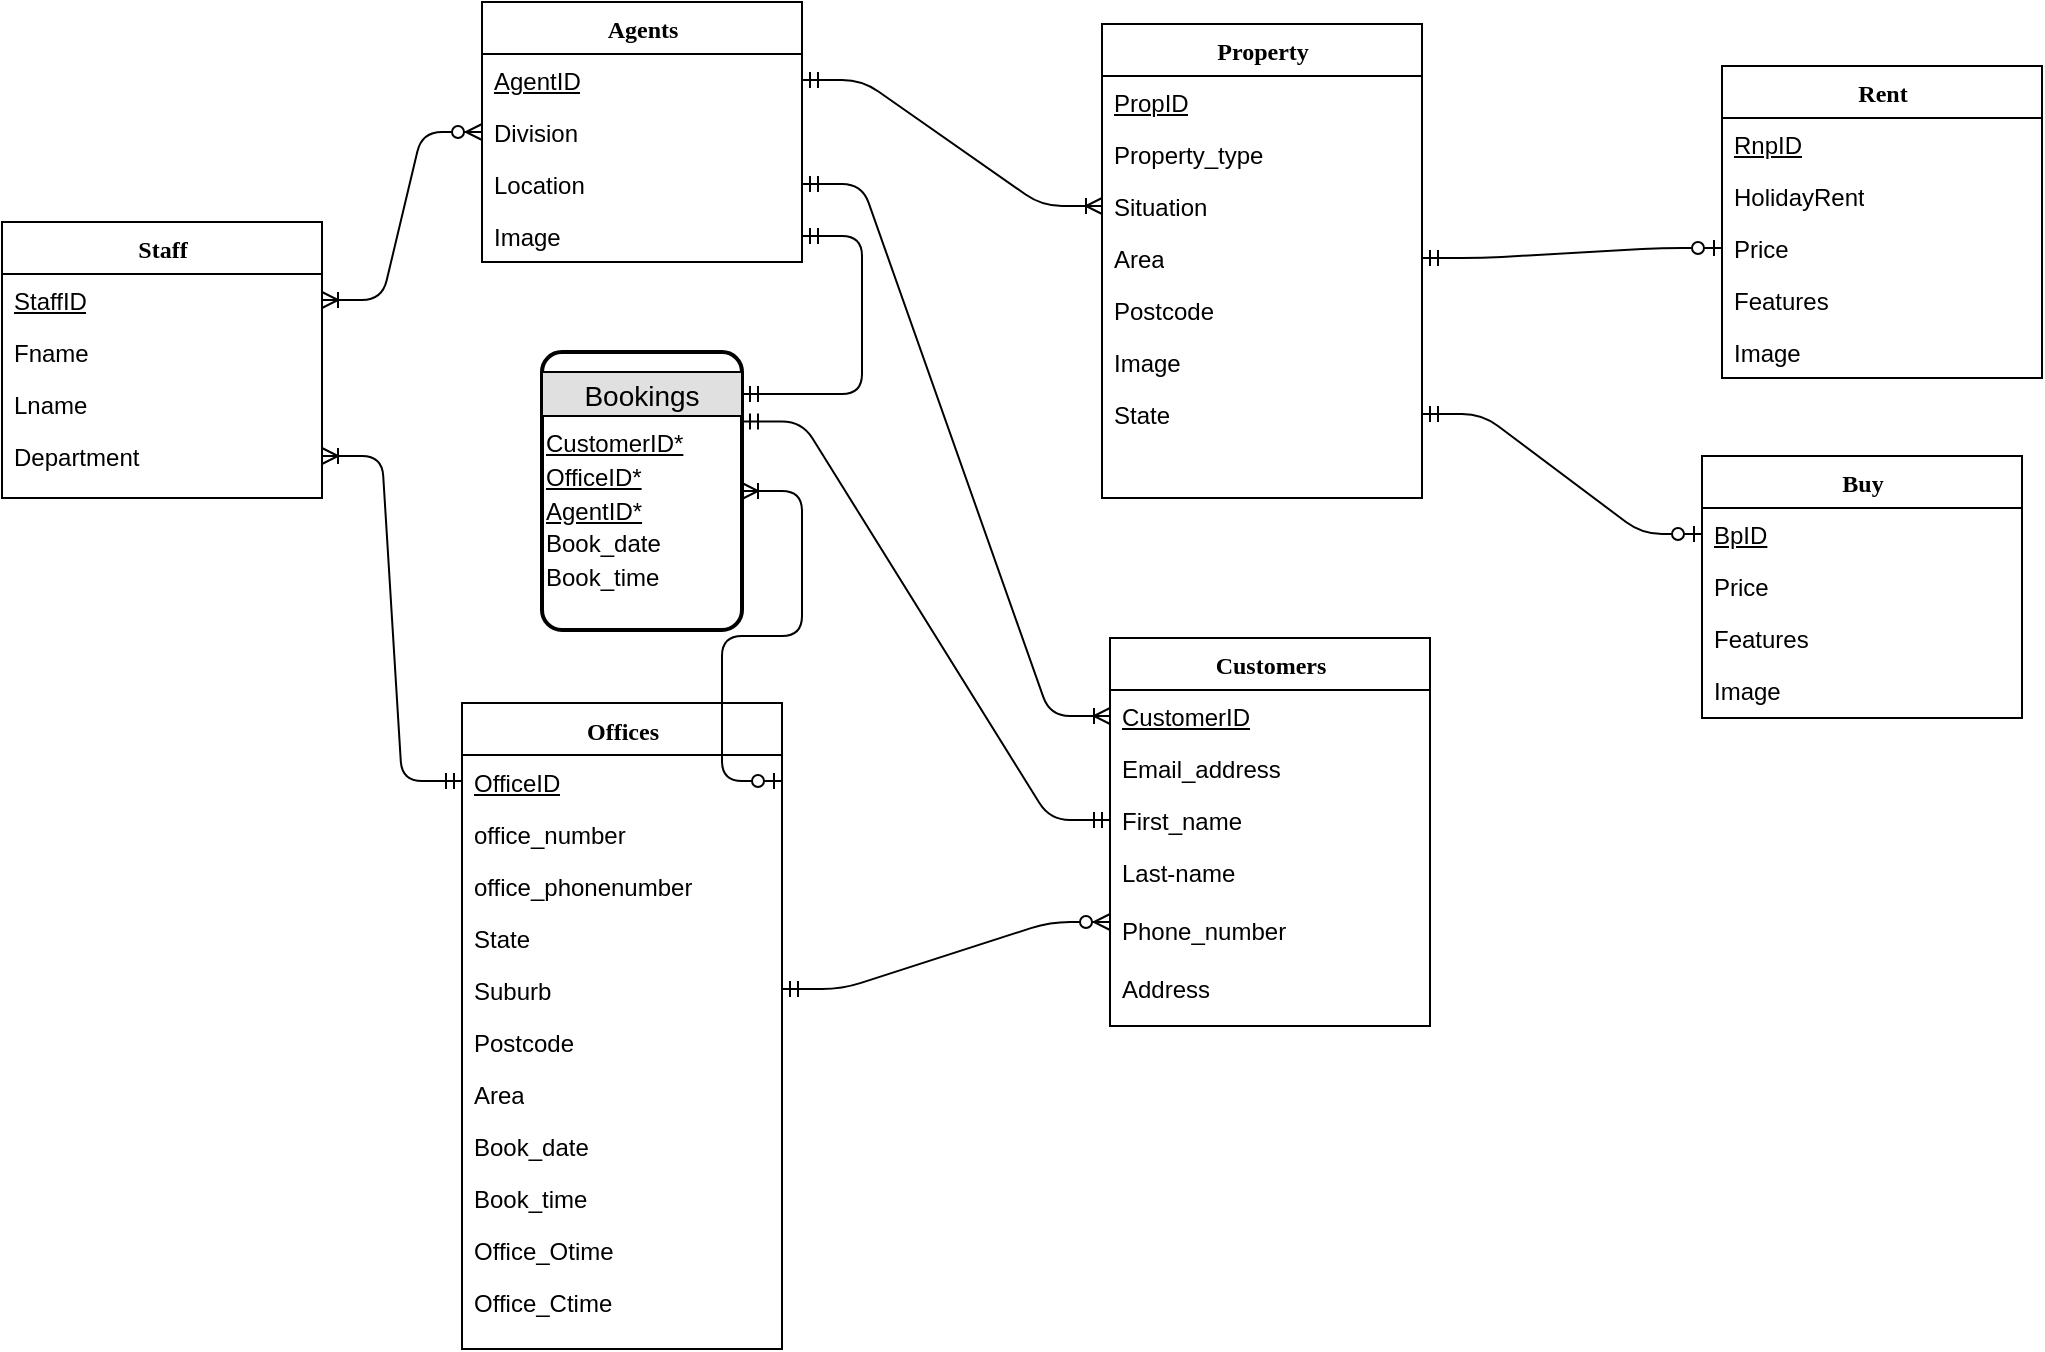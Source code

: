 <mxfile type="google" version="12.2.0" pages="1"><diagram id="Ii883XEVAbb-tbprzW0b" name="Page-1"><mxGraphModel grid="1" shadow="0" math="0" pageHeight="827" pageWidth="1169" pageScale="1" page="1" fold="1" arrows="1" connect="1" tooltips="1" guides="1" gridSize="10" dy="552" dx="1038"><root><mxCell id="0"/><mxCell id="1" parent="0"/><mxCell id="7Q-ewYXYOZR_lLKZtJKx-1" value="Customers" parent="1" vertex="1" style="swimlane;html=1;fontStyle=1;align=center;verticalAlign=top;childLayout=stackLayout;horizontal=1;startSize=26;horizontalStack=0;resizeParent=1;resizeLast=0;collapsible=1;marginBottom=0;swimlaneFillColor=#ffffff;rounded=0;shadow=0;comic=0;labelBackgroundColor=none;strokeColor=#000000;strokeWidth=1;fillColor=none;fontFamily=Verdana;fontSize=12;fontColor=#000000;"><mxGeometry as="geometry" width="160" height="194" x="584" y="340"/></mxCell><mxCell id="7Q-ewYXYOZR_lLKZtJKx-2" value="&lt;u&gt;CustomerID&lt;/u&gt;" parent="7Q-ewYXYOZR_lLKZtJKx-1" vertex="1" style="text;html=1;strokeColor=none;fillColor=none;align=left;verticalAlign=top;spacingLeft=4;spacingRight=4;whiteSpace=wrap;overflow=hidden;rotatable=0;points=[[0,0.5],[1,0.5]];portConstraint=eastwest;"><mxGeometry as="geometry" width="160" height="26" y="26"/></mxCell><mxCell id="7Q-ewYXYOZR_lLKZtJKx-3" value="Email_address" parent="7Q-ewYXYOZR_lLKZtJKx-1" vertex="1" style="text;html=1;strokeColor=none;fillColor=none;align=left;verticalAlign=top;spacingLeft=4;spacingRight=4;whiteSpace=wrap;overflow=hidden;rotatable=0;points=[[0,0.5],[1,0.5]];portConstraint=eastwest;"><mxGeometry as="geometry" width="160" height="26" y="52"/></mxCell><mxCell id="7Q-ewYXYOZR_lLKZtJKx-4" value="First_name" parent="7Q-ewYXYOZR_lLKZtJKx-1" vertex="1" style="text;html=1;strokeColor=none;fillColor=none;align=left;verticalAlign=top;spacingLeft=4;spacingRight=4;whiteSpace=wrap;overflow=hidden;rotatable=0;points=[[0,0.5],[1,0.5]];portConstraint=eastwest;"><mxGeometry as="geometry" width="160" height="26" y="78"/></mxCell><mxCell id="7Q-ewYXYOZR_lLKZtJKx-5" value="Last-name&lt;br&gt;&lt;br&gt;Phone_number&lt;br&gt;&lt;br&gt;Address" parent="7Q-ewYXYOZR_lLKZtJKx-1" vertex="1" style="text;html=1;strokeColor=none;fillColor=none;align=left;verticalAlign=top;spacingLeft=4;spacingRight=4;whiteSpace=wrap;overflow=hidden;rotatable=0;points=[[0,0.5],[1,0.5]];portConstraint=eastwest;"><mxGeometry as="geometry" width="160" height="76" y="104"/></mxCell><mxCell id="7Q-ewYXYOZR_lLKZtJKx-6" value="Buy" parent="1" vertex="1" style="swimlane;html=1;fontStyle=1;align=center;verticalAlign=top;childLayout=stackLayout;horizontal=1;startSize=26;horizontalStack=0;resizeParent=1;resizeLast=0;collapsible=1;marginBottom=0;swimlaneFillColor=#ffffff;rounded=0;shadow=0;comic=0;labelBackgroundColor=none;strokeColor=#000000;strokeWidth=1;fillColor=none;fontFamily=Verdana;fontSize=12;fontColor=#000000;"><mxGeometry as="geometry" width="160" height="131" x="880" y="249"/></mxCell><mxCell id="7Q-ewYXYOZR_lLKZtJKx-7" value="&lt;u&gt;BpID&lt;/u&gt;" parent="7Q-ewYXYOZR_lLKZtJKx-6" vertex="1" style="text;html=1;strokeColor=none;fillColor=none;align=left;verticalAlign=top;spacingLeft=4;spacingRight=4;whiteSpace=wrap;overflow=hidden;rotatable=0;points=[[0,0.5],[1,0.5]];portConstraint=eastwest;"><mxGeometry as="geometry" width="160" height="26" y="26"/></mxCell><mxCell id="7Q-ewYXYOZR_lLKZtJKx-12" value="Price" parent="7Q-ewYXYOZR_lLKZtJKx-6" vertex="1" style="text;html=1;strokeColor=none;fillColor=none;align=left;verticalAlign=top;spacingLeft=4;spacingRight=4;whiteSpace=wrap;overflow=hidden;rotatable=0;points=[[0,0.5],[1,0.5]];portConstraint=eastwest;"><mxGeometry as="geometry" width="160" height="26" y="52"/></mxCell><mxCell id="7Q-ewYXYOZR_lLKZtJKx-14" value="Features" parent="7Q-ewYXYOZR_lLKZtJKx-6" vertex="1" style="text;html=1;strokeColor=none;fillColor=none;align=left;verticalAlign=top;spacingLeft=4;spacingRight=4;whiteSpace=wrap;overflow=hidden;rotatable=0;points=[[0,0.5],[1,0.5]];portConstraint=eastwest;"><mxGeometry as="geometry" width="160" height="26" y="78"/></mxCell><mxCell id="7Q-ewYXYOZR_lLKZtJKx-16" value="Image" parent="7Q-ewYXYOZR_lLKZtJKx-6" vertex="1" style="text;html=1;strokeColor=none;fillColor=none;align=left;verticalAlign=top;spacingLeft=4;spacingRight=4;whiteSpace=wrap;overflow=hidden;rotatable=0;points=[[0,0.5],[1,0.5]];portConstraint=eastwest;"><mxGeometry as="geometry" width="160" height="26" y="104"/></mxCell><mxCell id="7Q-ewYXYOZR_lLKZtJKx-17" value="Rent" parent="1" vertex="1" style="swimlane;html=1;fontStyle=1;align=center;verticalAlign=top;childLayout=stackLayout;horizontal=1;startSize=26;horizontalStack=0;resizeParent=1;resizeLast=0;collapsible=1;marginBottom=0;swimlaneFillColor=#ffffff;rounded=0;shadow=0;comic=0;labelBackgroundColor=none;strokeColor=#000000;strokeWidth=1;fillColor=none;fontFamily=Verdana;fontSize=12;fontColor=#000000;"><mxGeometry as="geometry" width="160" height="156" x="890" y="54"/></mxCell><mxCell id="7Q-ewYXYOZR_lLKZtJKx-18" value="&lt;u&gt;RnpID&lt;/u&gt;" parent="7Q-ewYXYOZR_lLKZtJKx-17" vertex="1" style="text;html=1;strokeColor=none;fillColor=none;align=left;verticalAlign=top;spacingLeft=4;spacingRight=4;whiteSpace=wrap;overflow=hidden;rotatable=0;points=[[0,0.5],[1,0.5]];portConstraint=eastwest;"><mxGeometry as="geometry" width="160" height="26" y="26"/></mxCell><mxCell id="7Q-ewYXYOZR_lLKZtJKx-23" value="HolidayRent" parent="7Q-ewYXYOZR_lLKZtJKx-17" vertex="1" style="text;html=1;strokeColor=none;fillColor=none;align=left;verticalAlign=top;spacingLeft=4;spacingRight=4;whiteSpace=wrap;overflow=hidden;rotatable=0;points=[[0,0.5],[1,0.5]];portConstraint=eastwest;"><mxGeometry as="geometry" width="160" height="26" y="52"/></mxCell><mxCell id="7Q-ewYXYOZR_lLKZtJKx-24" value="Price" parent="7Q-ewYXYOZR_lLKZtJKx-17" vertex="1" style="text;html=1;strokeColor=none;fillColor=none;align=left;verticalAlign=top;spacingLeft=4;spacingRight=4;whiteSpace=wrap;overflow=hidden;rotatable=0;points=[[0,0.5],[1,0.5]];portConstraint=eastwest;"><mxGeometry as="geometry" width="160" height="26" y="78"/></mxCell><mxCell id="7Q-ewYXYOZR_lLKZtJKx-26" value="Features" parent="7Q-ewYXYOZR_lLKZtJKx-17" vertex="1" style="text;html=1;strokeColor=none;fillColor=none;align=left;verticalAlign=top;spacingLeft=4;spacingRight=4;whiteSpace=wrap;overflow=hidden;rotatable=0;points=[[0,0.5],[1,0.5]];portConstraint=eastwest;"><mxGeometry as="geometry" width="160" height="26" y="104"/></mxCell><mxCell id="7Q-ewYXYOZR_lLKZtJKx-28" value="Image" parent="7Q-ewYXYOZR_lLKZtJKx-17" vertex="1" style="text;html=1;strokeColor=none;fillColor=none;align=left;verticalAlign=top;spacingLeft=4;spacingRight=4;whiteSpace=wrap;overflow=hidden;rotatable=0;points=[[0,0.5],[1,0.5]];portConstraint=eastwest;"><mxGeometry as="geometry" width="160" height="26" y="130"/></mxCell><mxCell id="7Q-ewYXYOZR_lLKZtJKx-29" value="Offices" parent="1" vertex="1" style="swimlane;html=1;fontStyle=1;align=center;verticalAlign=top;childLayout=stackLayout;horizontal=1;startSize=26;horizontalStack=0;resizeParent=1;resizeLast=0;collapsible=1;marginBottom=0;swimlaneFillColor=#ffffff;rounded=0;shadow=0;comic=0;labelBackgroundColor=none;strokeColor=#000000;strokeWidth=1;fillColor=none;fontFamily=Verdana;fontSize=12;fontColor=#000000;"><mxGeometry as="geometry" width="160" height="323" x="260" y="372.5"/></mxCell><mxCell id="7Q-ewYXYOZR_lLKZtJKx-30" value="&lt;u&gt;OfficeID&lt;/u&gt;" parent="7Q-ewYXYOZR_lLKZtJKx-29" vertex="1" style="text;html=1;strokeColor=none;fillColor=none;align=left;verticalAlign=top;spacingLeft=4;spacingRight=4;whiteSpace=wrap;overflow=hidden;rotatable=0;points=[[0,0.5],[1,0.5]];portConstraint=eastwest;"><mxGeometry as="geometry" width="160" height="26" y="26"/></mxCell><mxCell id="7Q-ewYXYOZR_lLKZtJKx-32" value="office_number" parent="7Q-ewYXYOZR_lLKZtJKx-29" vertex="1" style="text;html=1;strokeColor=none;fillColor=none;align=left;verticalAlign=top;spacingLeft=4;spacingRight=4;whiteSpace=wrap;overflow=hidden;rotatable=0;points=[[0,0.5],[1,0.5]];portConstraint=eastwest;"><mxGeometry as="geometry" width="160" height="26" y="52"/></mxCell><mxCell id="7Q-ewYXYOZR_lLKZtJKx-33" value="office_phonenumber" parent="7Q-ewYXYOZR_lLKZtJKx-29" vertex="1" style="text;html=1;strokeColor=none;fillColor=none;align=left;verticalAlign=top;spacingLeft=4;spacingRight=4;whiteSpace=wrap;overflow=hidden;rotatable=0;points=[[0,0.5],[1,0.5]];portConstraint=eastwest;"><mxGeometry as="geometry" width="160" height="26" y="78"/></mxCell><mxCell id="7Q-ewYXYOZR_lLKZtJKx-34" value="State" parent="7Q-ewYXYOZR_lLKZtJKx-29" vertex="1" style="text;html=1;strokeColor=none;fillColor=none;align=left;verticalAlign=top;spacingLeft=4;spacingRight=4;whiteSpace=wrap;overflow=hidden;rotatable=0;points=[[0,0.5],[1,0.5]];portConstraint=eastwest;"><mxGeometry as="geometry" width="160" height="26" y="104"/></mxCell><mxCell id="7Q-ewYXYOZR_lLKZtJKx-35" value="Suburb" parent="7Q-ewYXYOZR_lLKZtJKx-29" vertex="1" style="text;html=1;strokeColor=none;fillColor=none;align=left;verticalAlign=top;spacingLeft=4;spacingRight=4;whiteSpace=wrap;overflow=hidden;rotatable=0;points=[[0,0.5],[1,0.5]];portConstraint=eastwest;"><mxGeometry as="geometry" width="160" height="26" y="130"/></mxCell><mxCell id="7Q-ewYXYOZR_lLKZtJKx-36" value="Postcode" parent="7Q-ewYXYOZR_lLKZtJKx-29" vertex="1" style="text;html=1;strokeColor=none;fillColor=none;align=left;verticalAlign=top;spacingLeft=4;spacingRight=4;whiteSpace=wrap;overflow=hidden;rotatable=0;points=[[0,0.5],[1,0.5]];portConstraint=eastwest;"><mxGeometry as="geometry" width="160" height="26" y="156"/></mxCell><mxCell id="7Q-ewYXYOZR_lLKZtJKx-37" value="Area" parent="7Q-ewYXYOZR_lLKZtJKx-29" vertex="1" style="text;html=1;strokeColor=none;fillColor=none;align=left;verticalAlign=top;spacingLeft=4;spacingRight=4;whiteSpace=wrap;overflow=hidden;rotatable=0;points=[[0,0.5],[1,0.5]];portConstraint=eastwest;"><mxGeometry as="geometry" width="160" height="26" y="182"/></mxCell><mxCell id="7Q-ewYXYOZR_lLKZtJKx-38" value="Book_date" parent="7Q-ewYXYOZR_lLKZtJKx-29" vertex="1" style="text;html=1;strokeColor=none;fillColor=none;align=left;verticalAlign=top;spacingLeft=4;spacingRight=4;whiteSpace=wrap;overflow=hidden;rotatable=0;points=[[0,0.5],[1,0.5]];portConstraint=eastwest;"><mxGeometry as="geometry" width="160" height="26" y="208"/></mxCell><mxCell id="7Q-ewYXYOZR_lLKZtJKx-39" value="Book_time" parent="7Q-ewYXYOZR_lLKZtJKx-29" vertex="1" style="text;html=1;strokeColor=none;fillColor=none;align=left;verticalAlign=top;spacingLeft=4;spacingRight=4;whiteSpace=wrap;overflow=hidden;rotatable=0;points=[[0,0.5],[1,0.5]];portConstraint=eastwest;"><mxGeometry as="geometry" width="160" height="26" y="234"/></mxCell><mxCell id="7Q-ewYXYOZR_lLKZtJKx-40" value="Office_Otime" parent="7Q-ewYXYOZR_lLKZtJKx-29" vertex="1" style="text;html=1;strokeColor=none;fillColor=none;align=left;verticalAlign=top;spacingLeft=4;spacingRight=4;whiteSpace=wrap;overflow=hidden;rotatable=0;points=[[0,0.5],[1,0.5]];portConstraint=eastwest;"><mxGeometry as="geometry" width="160" height="26" y="260"/></mxCell><mxCell id="7Q-ewYXYOZR_lLKZtJKx-41" value="Office_Ctime" parent="7Q-ewYXYOZR_lLKZtJKx-29" vertex="1" style="text;html=1;strokeColor=none;fillColor=none;align=left;verticalAlign=top;spacingLeft=4;spacingRight=4;whiteSpace=wrap;overflow=hidden;rotatable=0;points=[[0,0.5],[1,0.5]];portConstraint=eastwest;"><mxGeometry as="geometry" width="160" height="26" y="286"/></mxCell><mxCell id="7Q-ewYXYOZR_lLKZtJKx-42" value="Property" parent="1" vertex="1" style="swimlane;html=1;fontStyle=1;align=center;verticalAlign=top;childLayout=stackLayout;horizontal=1;startSize=26;horizontalStack=0;resizeParent=1;resizeLast=0;collapsible=1;marginBottom=0;swimlaneFillColor=#ffffff;rounded=0;shadow=0;comic=0;labelBackgroundColor=none;strokeColor=#000000;strokeWidth=1;fillColor=none;fontFamily=Verdana;fontSize=12;fontColor=#000000;"><mxGeometry as="geometry" width="160" height="237" x="580" y="33"/></mxCell><mxCell id="7Q-ewYXYOZR_lLKZtJKx-43" value="&lt;u&gt;PropID&lt;/u&gt;" parent="7Q-ewYXYOZR_lLKZtJKx-42" vertex="1" style="text;html=1;strokeColor=none;fillColor=none;align=left;verticalAlign=top;spacingLeft=4;spacingRight=4;whiteSpace=wrap;overflow=hidden;rotatable=0;points=[[0,0.5],[1,0.5]];portConstraint=eastwest;"><mxGeometry as="geometry" width="160" height="26" y="26"/></mxCell><mxCell id="7Q-ewYXYOZR_lLKZtJKx-44" value="Property_type" parent="7Q-ewYXYOZR_lLKZtJKx-42" vertex="1" style="text;html=1;strokeColor=none;fillColor=none;align=left;verticalAlign=top;spacingLeft=4;spacingRight=4;whiteSpace=wrap;overflow=hidden;rotatable=0;points=[[0,0.5],[1,0.5]];portConstraint=eastwest;"><mxGeometry as="geometry" width="160" height="26" y="52"/></mxCell><mxCell id="7Q-ewYXYOZR_lLKZtJKx-45" value="Situation" parent="7Q-ewYXYOZR_lLKZtJKx-42" vertex="1" style="text;html=1;strokeColor=none;fillColor=none;align=left;verticalAlign=top;spacingLeft=4;spacingRight=4;whiteSpace=wrap;overflow=hidden;rotatable=0;points=[[0,0.5],[1,0.5]];portConstraint=eastwest;"><mxGeometry as="geometry" width="160" height="26" y="78"/></mxCell><mxCell id="7Q-ewYXYOZR_lLKZtJKx-46" value="Area" parent="7Q-ewYXYOZR_lLKZtJKx-42" vertex="1" style="text;html=1;strokeColor=none;fillColor=none;align=left;verticalAlign=top;spacingLeft=4;spacingRight=4;whiteSpace=wrap;overflow=hidden;rotatable=0;points=[[0,0.5],[1,0.5]];portConstraint=eastwest;"><mxGeometry as="geometry" width="160" height="26" y="104"/></mxCell><mxCell id="7Q-ewYXYOZR_lLKZtJKx-47" value="Postcode" parent="7Q-ewYXYOZR_lLKZtJKx-42" vertex="1" style="text;html=1;strokeColor=none;fillColor=none;align=left;verticalAlign=top;spacingLeft=4;spacingRight=4;whiteSpace=wrap;overflow=hidden;rotatable=0;points=[[0,0.5],[1,0.5]];portConstraint=eastwest;"><mxGeometry as="geometry" width="160" height="26" y="130"/></mxCell><mxCell id="7Q-ewYXYOZR_lLKZtJKx-50" value="Image" parent="7Q-ewYXYOZR_lLKZtJKx-42" vertex="1" style="text;html=1;strokeColor=none;fillColor=none;align=left;verticalAlign=top;spacingLeft=4;spacingRight=4;whiteSpace=wrap;overflow=hidden;rotatable=0;points=[[0,0.5],[1,0.5]];portConstraint=eastwest;"><mxGeometry as="geometry" width="160" height="26" y="156"/></mxCell><mxCell id="7Q-ewYXYOZR_lLKZtJKx-51" value="State" parent="7Q-ewYXYOZR_lLKZtJKx-42" vertex="1" style="text;html=1;strokeColor=none;fillColor=none;align=left;verticalAlign=top;spacingLeft=4;spacingRight=4;whiteSpace=wrap;overflow=hidden;rotatable=0;points=[[0,0.5],[1,0.5]];portConstraint=eastwest;"><mxGeometry as="geometry" width="160" height="26" y="182"/></mxCell><mxCell id="7Q-ewYXYOZR_lLKZtJKx-52" value="Staff" parent="1" vertex="1" style="swimlane;html=1;fontStyle=1;align=center;verticalAlign=top;childLayout=stackLayout;horizontal=1;startSize=26;horizontalStack=0;resizeParent=1;resizeLast=0;collapsible=1;marginBottom=0;swimlaneFillColor=#ffffff;rounded=0;shadow=0;comic=0;labelBackgroundColor=none;strokeColor=#000000;strokeWidth=1;fillColor=none;fontFamily=Verdana;fontSize=12;fontColor=#000000;"><mxGeometry as="geometry" width="160" height="138" x="30" y="132"/></mxCell><mxCell id="7Q-ewYXYOZR_lLKZtJKx-53" value="&lt;u&gt;StaffID&lt;/u&gt;" parent="7Q-ewYXYOZR_lLKZtJKx-52" vertex="1" style="text;html=1;strokeColor=none;fillColor=none;align=left;verticalAlign=top;spacingLeft=4;spacingRight=4;whiteSpace=wrap;overflow=hidden;rotatable=0;points=[[0,0.5],[1,0.5]];portConstraint=eastwest;"><mxGeometry as="geometry" width="160" height="26" y="26"/></mxCell><mxCell id="7Q-ewYXYOZR_lLKZtJKx-54" value="Fname" parent="7Q-ewYXYOZR_lLKZtJKx-52" vertex="1" style="text;html=1;strokeColor=none;fillColor=none;align=left;verticalAlign=top;spacingLeft=4;spacingRight=4;whiteSpace=wrap;overflow=hidden;rotatable=0;points=[[0,0.5],[1,0.5]];portConstraint=eastwest;"><mxGeometry as="geometry" width="160" height="26" y="52"/></mxCell><mxCell id="7Q-ewYXYOZR_lLKZtJKx-55" value="Lname" parent="7Q-ewYXYOZR_lLKZtJKx-52" vertex="1" style="text;html=1;strokeColor=none;fillColor=none;align=left;verticalAlign=top;spacingLeft=4;spacingRight=4;whiteSpace=wrap;overflow=hidden;rotatable=0;points=[[0,0.5],[1,0.5]];portConstraint=eastwest;"><mxGeometry as="geometry" width="160" height="26" y="78"/></mxCell><mxCell id="7Q-ewYXYOZR_lLKZtJKx-56" value="Department" parent="7Q-ewYXYOZR_lLKZtJKx-52" vertex="1" style="text;html=1;strokeColor=none;fillColor=none;align=left;verticalAlign=top;spacingLeft=4;spacingRight=4;whiteSpace=wrap;overflow=hidden;rotatable=0;points=[[0,0.5],[1,0.5]];portConstraint=eastwest;"><mxGeometry as="geometry" width="160" height="26" y="104"/></mxCell><mxCell id="7Q-ewYXYOZR_lLKZtJKx-57" value="Agents" parent="1" vertex="1" style="swimlane;html=1;fontStyle=1;align=center;verticalAlign=top;childLayout=stackLayout;horizontal=1;startSize=26;horizontalStack=0;resizeParent=1;resizeLast=0;collapsible=1;marginBottom=0;swimlaneFillColor=#ffffff;rounded=0;shadow=0;comic=0;labelBackgroundColor=none;strokeColor=#000000;strokeWidth=1;fillColor=none;fontFamily=Verdana;fontSize=12;fontColor=#000000;"><mxGeometry as="geometry" width="160" height="130" x="270" y="22"/></mxCell><mxCell id="7Q-ewYXYOZR_lLKZtJKx-58" value="&lt;u&gt;AgentID&lt;/u&gt;" parent="7Q-ewYXYOZR_lLKZtJKx-57" vertex="1" style="text;html=1;strokeColor=none;fillColor=none;align=left;verticalAlign=top;spacingLeft=4;spacingRight=4;whiteSpace=wrap;overflow=hidden;rotatable=0;points=[[0,0.5],[1,0.5]];portConstraint=eastwest;"><mxGeometry as="geometry" width="160" height="26" y="26"/></mxCell><mxCell id="7Q-ewYXYOZR_lLKZtJKx-59" value="Division&lt;span style=&quot;display: inline ; float: none ; background-color: rgb(248 , 249 , 250) ; color: rgb(0 , 0 , 0) ; font-family: &amp;#34;helvetica&amp;#34; , &amp;#34;arial&amp;#34; , sans-serif ; font-size: 0px ; font-style: normal ; font-variant: normal ; font-weight: 400 ; letter-spacing: normal ; text-align: left ; text-decoration: none ; text-indent: 0px ; text-transform: none ; white-space: nowrap ; word-spacing: 0px&quot;&gt;%3CmxGraphModel%3E%3Croot%3E%3CmxCell%20id%3D%220%22%2F%3E%3CmxCell%20id%3D%221%22%20parent%3D%220%22%2F%3E%3CmxCell%20id%3D%222%22%20value%3D%22StaffID*%22%20parent%3D%221%22%20style%3D%22text%3Bhtml%3D1%3BstrokeColor%3Dnone%3BfillColor%3Dnone%3Balign%3Dleft%3BverticalAlign%3Dtop%3BspacingLeft%3D4%3BspacingRight%3D4%3BwhiteSpace%3Dwrap%3Boverflow%3Dhidden%3Brotatable%3D0%3Bpoints%3D%5B%5B0%2C0.5%5D%2C%5B1%2C0.5%5D%5D%3BportConstraint%3Deastwest%3B%22%20vertex%3D%221%22%3E%3CmxGeometry%20as%3D%22geometry%22%20y%3D%22468%22%20x%3D%22700%22%20height%3D%2226%22%20width%3D%22160%22%2F%3E%3C%2FmxCell%3E%3C%2Froot%3E%3C%2FmxGraphModel%3E&lt;/span&gt;" parent="7Q-ewYXYOZR_lLKZtJKx-57" vertex="1" style="text;html=1;strokeColor=none;fillColor=none;align=left;verticalAlign=top;spacingLeft=4;spacingRight=4;whiteSpace=wrap;overflow=hidden;rotatable=0;points=[[0,0.5],[1,0.5]];portConstraint=eastwest;"><mxGeometry as="geometry" width="160" height="26" y="52"/></mxCell><mxCell id="7Q-ewYXYOZR_lLKZtJKx-60" value="Location" parent="7Q-ewYXYOZR_lLKZtJKx-57" vertex="1" style="text;html=1;strokeColor=none;fillColor=none;align=left;verticalAlign=top;spacingLeft=4;spacingRight=4;whiteSpace=wrap;overflow=hidden;rotatable=0;points=[[0,0.5],[1,0.5]];portConstraint=eastwest;"><mxGeometry as="geometry" width="160" height="26" y="78"/></mxCell><mxCell id="7Q-ewYXYOZR_lLKZtJKx-61" value="Image" parent="7Q-ewYXYOZR_lLKZtJKx-57" vertex="1" style="text;html=1;strokeColor=none;fillColor=none;align=left;verticalAlign=top;spacingLeft=4;spacingRight=4;whiteSpace=wrap;overflow=hidden;rotatable=0;points=[[0,0.5],[1,0.5]];portConstraint=eastwest;"><mxGeometry as="geometry" width="160" height="26" y="104"/></mxCell><mxCell id="7Q-ewYXYOZR_lLKZtJKx-62" value="" parent="1" style="edgeStyle=entityRelationEdgeStyle;fontSize=12;html=1;endArrow=ERzeroToOne;startArrow=ERmandOne;exitX=1;exitY=0.5;exitDx=0;exitDy=0;entryX=0;entryY=0.5;entryDx=0;entryDy=0;" source="7Q-ewYXYOZR_lLKZtJKx-46" edge="1"><mxGeometry as="geometry" width="100" height="100" relative="1"><mxPoint as="sourcePoint" x="430" y="528"/><mxPoint as="targetPoint" x="890" y="145"/></mxGeometry></mxCell><mxCell id="7Q-ewYXYOZR_lLKZtJKx-63" value="" parent="1" style="edgeStyle=entityRelationEdgeStyle;fontSize=12;html=1;endArrow=ERzeroToOne;startArrow=ERmandOne;entryX=0;entryY=0.5;entryDx=0;entryDy=0;exitX=1;exitY=0.5;exitDx=0;exitDy=0;" edge="1" target="7Q-ewYXYOZR_lLKZtJKx-7"><mxGeometry as="geometry" width="100" height="100" relative="1"><mxPoint as="sourcePoint" x="740" y="228"/><mxPoint as="targetPoint" x="820" y="187"/></mxGeometry></mxCell><mxCell id="7Q-ewYXYOZR_lLKZtJKx-64" value="" parent="1" style="edgeStyle=entityRelationEdgeStyle;fontSize=12;html=1;endArrow=ERmandOne;startArrow=ERmandOne;" source="7Q-ewYXYOZR_lLKZtJKx-73" edge="1" target="7Q-ewYXYOZR_lLKZtJKx-61"><mxGeometry as="geometry" width="100" height="100" relative="1"><mxPoint as="sourcePoint" x="250" y="83"/><mxPoint as="targetPoint" x="360" y="229"/></mxGeometry></mxCell><mxCell id="7Q-ewYXYOZR_lLKZtJKx-65" value="" parent="1" style="edgeStyle=entityRelationEdgeStyle;fontSize=12;html=1;endArrow=ERmandOne;startArrow=ERmandOne;entryX=0;entryY=0.5;entryDx=0;entryDy=0;exitX=1;exitY=0.25;exitDx=0;exitDy=0;" source="7Q-ewYXYOZR_lLKZtJKx-72" edge="1" target="7Q-ewYXYOZR_lLKZtJKx-4"><mxGeometry as="geometry" width="100" height="100" relative="1"><mxPoint as="sourcePoint" x="440" y="282"/><mxPoint as="targetPoint" x="250" y="355"/></mxGeometry></mxCell><mxCell id="7Q-ewYXYOZR_lLKZtJKx-66" value="" parent="1" style="edgeStyle=entityRelationEdgeStyle;fontSize=12;html=1;endArrow=ERoneToMany;startArrow=ERmandOne;" source="7Q-ewYXYOZR_lLKZtJKx-30" edge="1" target="7Q-ewYXYOZR_lLKZtJKx-56"><mxGeometry as="geometry" width="100" height="100" relative="1"><mxPoint as="sourcePoint" x="20" y="870"/><mxPoint as="targetPoint" x="190" y="301"/></mxGeometry></mxCell><mxCell id="7Q-ewYXYOZR_lLKZtJKx-67" value="" parent="1" style="edgeStyle=entityRelationEdgeStyle;fontSize=12;html=1;endArrow=ERoneToMany;startArrow=ERmandOne;exitX=1;exitY=0.5;exitDx=0;exitDy=0;entryX=0;entryY=0.5;entryDx=0;entryDy=0;" source="7Q-ewYXYOZR_lLKZtJKx-58" edge="1" target="7Q-ewYXYOZR_lLKZtJKx-45"><mxGeometry as="geometry" width="100" height="100" relative="1"><mxPoint as="sourcePoint" x="450" y="154"/><mxPoint as="targetPoint" x="550" y="54"/></mxGeometry></mxCell><mxCell id="7Q-ewYXYOZR_lLKZtJKx-68" value="" parent="1" style="edgeStyle=entityRelationEdgeStyle;fontSize=12;html=1;endArrow=ERoneToMany;startArrow=ERzeroToMany;" source="7Q-ewYXYOZR_lLKZtJKx-59" edge="1" target="7Q-ewYXYOZR_lLKZtJKx-53"><mxGeometry as="geometry" width="100" height="100" relative="1"><mxPoint as="sourcePoint" x="110" y="190"/><mxPoint as="targetPoint" x="230" y="180"/></mxGeometry></mxCell><mxCell id="7Q-ewYXYOZR_lLKZtJKx-69" value="" parent="1" style="edgeStyle=entityRelationEdgeStyle;fontSize=12;html=1;endArrow=ERoneToMany;startArrow=ERzeroToOne;exitX=1;exitY=0.5;exitDx=0;exitDy=0;" source="7Q-ewYXYOZR_lLKZtJKx-30" edge="1" target="7Q-ewYXYOZR_lLKZtJKx-72"><mxGeometry as="geometry" width="100" height="100" relative="1"><mxPoint as="sourcePoint" x="410" y="422"/><mxPoint as="targetPoint" x="440" y="304"/></mxGeometry></mxCell><mxCell id="7Q-ewYXYOZR_lLKZtJKx-70" value="" parent="1" style="edgeStyle=entityRelationEdgeStyle;fontSize=12;html=1;endArrow=ERoneToMany;startArrow=ERmandOne;" source="7Q-ewYXYOZR_lLKZtJKx-60" edge="1" target="7Q-ewYXYOZR_lLKZtJKx-2"><mxGeometry as="geometry" width="100" height="100" relative="1"><mxPoint as="sourcePoint" x="460" y="310"/><mxPoint as="targetPoint" x="600" y="625"/></mxGeometry></mxCell><mxCell id="7Q-ewYXYOZR_lLKZtJKx-71" value="" parent="1" style="edgeStyle=entityRelationEdgeStyle;fontSize=12;html=1;endArrow=ERzeroToMany;startArrow=ERmandOne;" source="7Q-ewYXYOZR_lLKZtJKx-35" edge="1" target="7Q-ewYXYOZR_lLKZtJKx-5"><mxGeometry as="geometry" width="100" height="100" relative="1"><mxPoint as="sourcePoint" x="484" y="692"/><mxPoint as="targetPoint" x="584" y="592"/></mxGeometry></mxCell><mxCell id="7Q-ewYXYOZR_lLKZtJKx-72" value="&lt;font style=&quot;font-size: 12px&quot;&gt;&lt;br&gt;&lt;u&gt;CustomerID*&lt;br&gt;OfficeID*&lt;br&gt;AgentID*&lt;/u&gt;&lt;br&gt;Book_date&lt;br&gt;Book_time&lt;/font&gt;" parent="1" vertex="1" style="strokeWidth=2;rounded=1;arcSize=10;whiteSpace=wrap;html=1;align=left;fontSize=14;"><mxGeometry as="geometry" width="100" height="139" x="300" y="197"/></mxCell><mxCell id="7Q-ewYXYOZR_lLKZtJKx-73" value="Bookings" parent="1" vertex="1" style="text;align=center;verticalAlign=middle;spacingLeft=4;spacingRight=4;strokeColor=#000000;fillColor=#e0e0e0;rotatable=0;points=[[0,0.5],[1,0.5]];portConstraint=eastwest;fontSize=14;"><mxGeometry as="geometry" width="100" height="22" x="300" y="207"/></mxCell></root></mxGraphModel></diagram></mxfile>